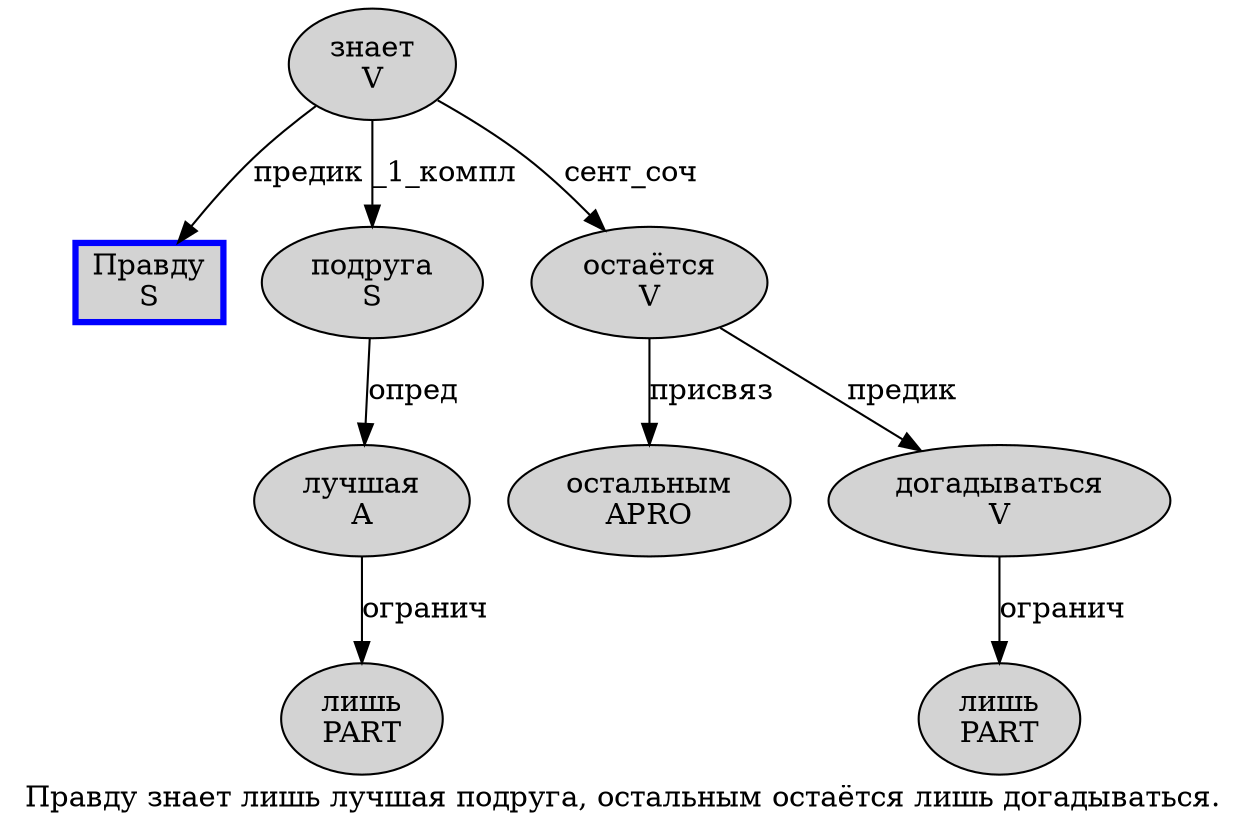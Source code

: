 digraph SENTENCE_232 {
	graph [label="Правду знает лишь лучшая подруга, остальным остаётся лишь догадываться."]
	node [style=filled]
		0 [label="Правду
S" color=blue fillcolor=lightgray penwidth=3 shape=box]
		1 [label="знает
V" color="" fillcolor=lightgray penwidth=1 shape=ellipse]
		2 [label="лишь
PART" color="" fillcolor=lightgray penwidth=1 shape=ellipse]
		3 [label="лучшая
A" color="" fillcolor=lightgray penwidth=1 shape=ellipse]
		4 [label="подруга
S" color="" fillcolor=lightgray penwidth=1 shape=ellipse]
		6 [label="остальным
APRO" color="" fillcolor=lightgray penwidth=1 shape=ellipse]
		7 [label="остаётся
V" color="" fillcolor=lightgray penwidth=1 shape=ellipse]
		8 [label="лишь
PART" color="" fillcolor=lightgray penwidth=1 shape=ellipse]
		9 [label="догадываться
V" color="" fillcolor=lightgray penwidth=1 shape=ellipse]
			1 -> 0 [label="предик"]
			1 -> 4 [label="_1_компл"]
			1 -> 7 [label="сент_соч"]
			3 -> 2 [label="огранич"]
			4 -> 3 [label="опред"]
			7 -> 6 [label="присвяз"]
			7 -> 9 [label="предик"]
			9 -> 8 [label="огранич"]
}